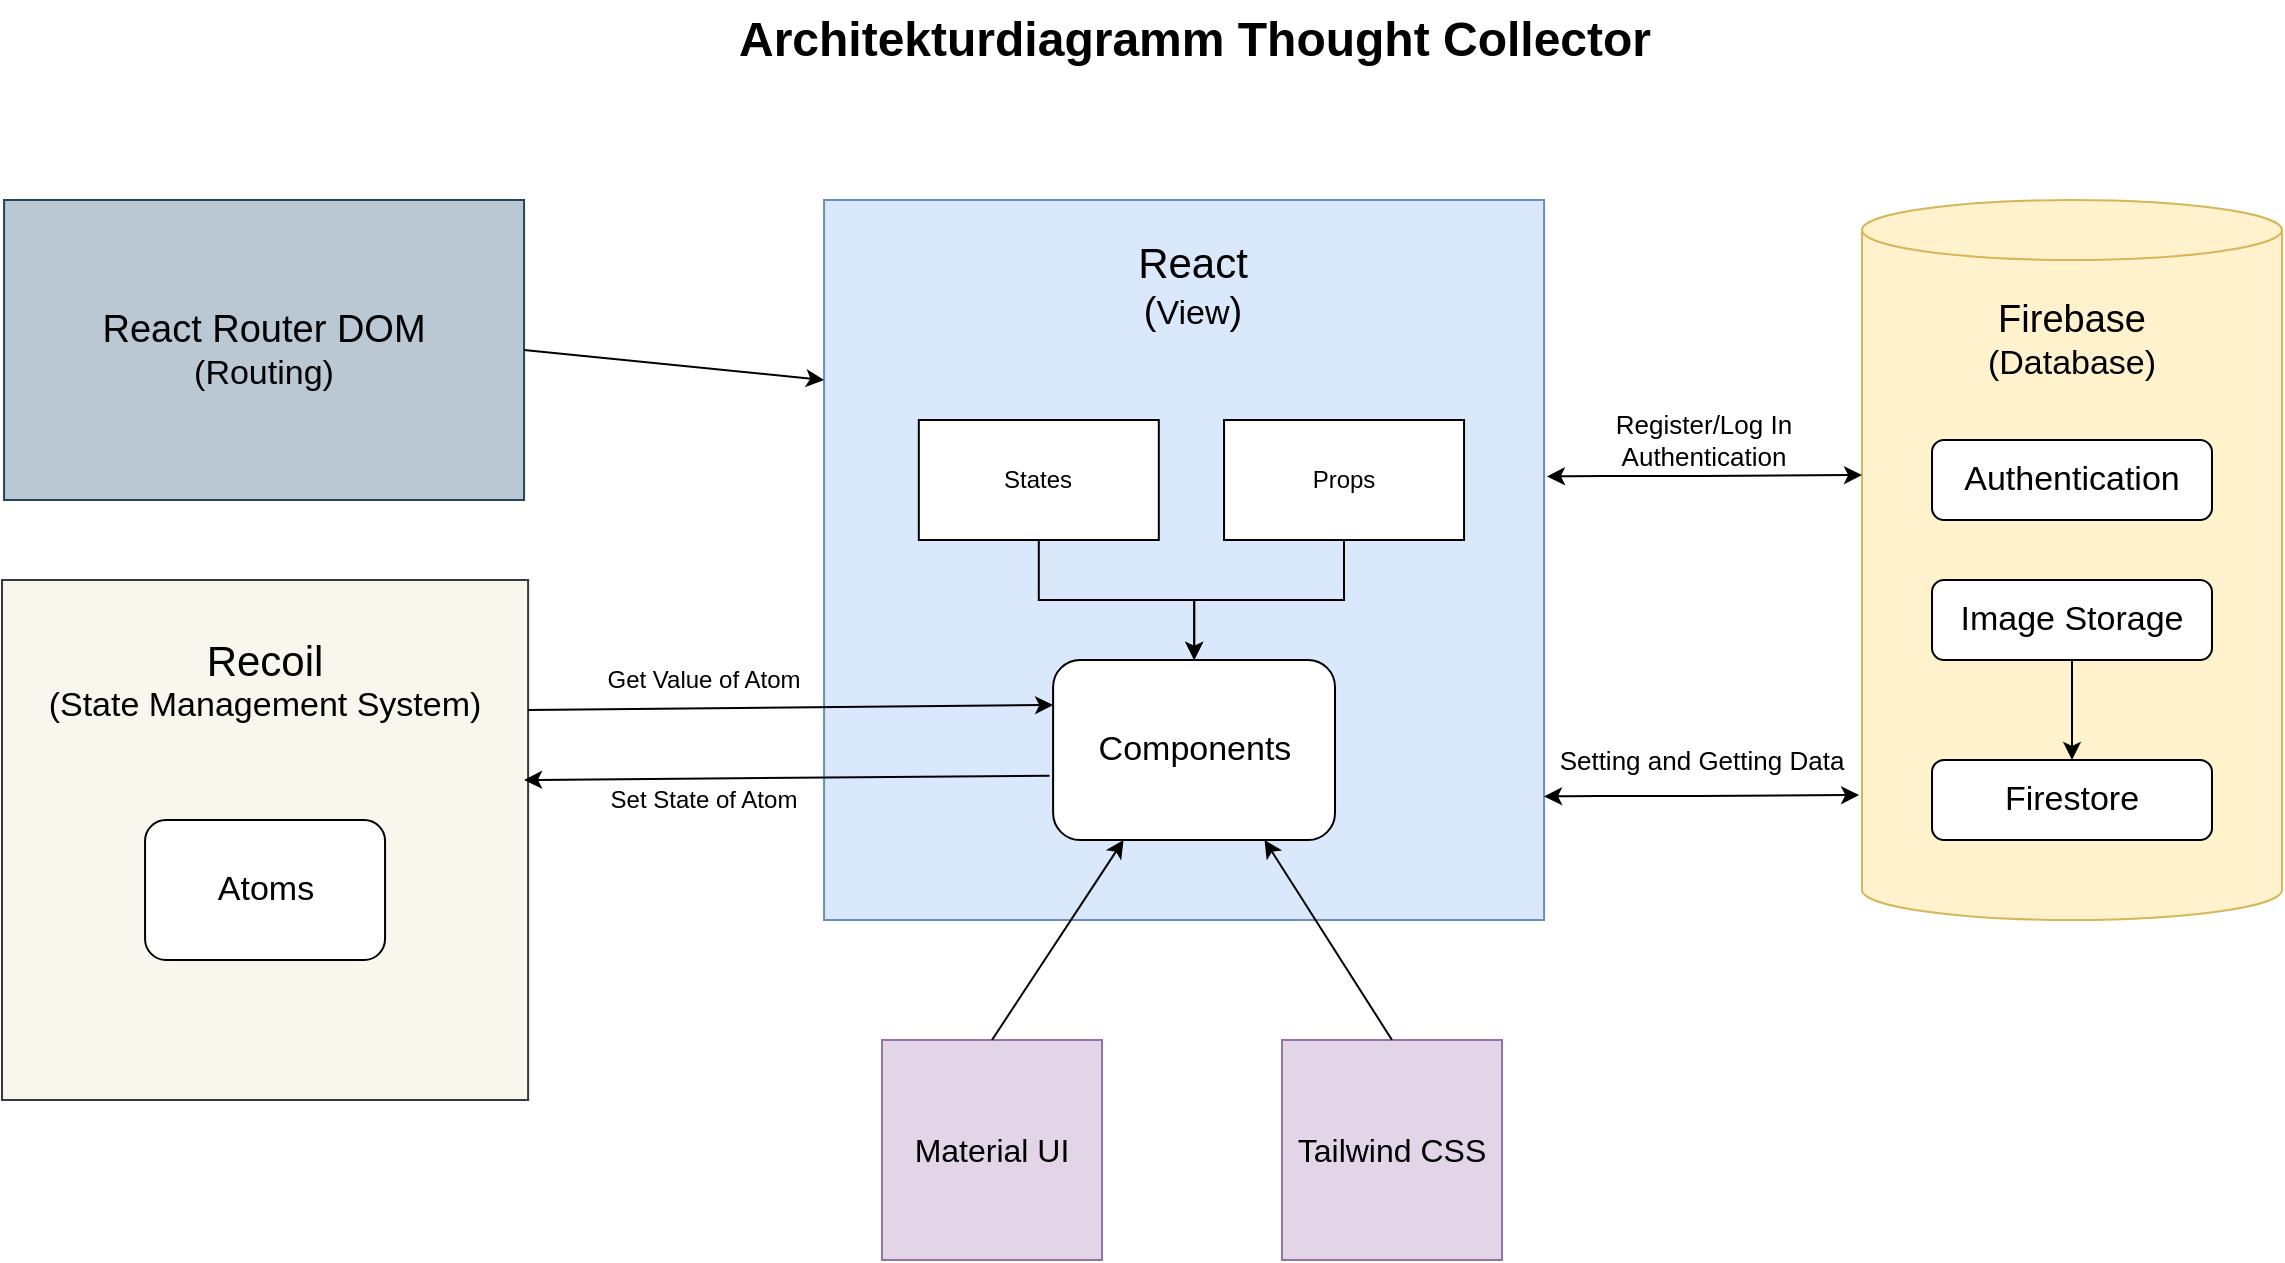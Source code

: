 <mxfile version="14.8.4" type="github">
  <diagram name="Page-1" id="e3a06f82-3646-2815-327d-82caf3d4e204">
    <mxGraphModel dx="1588" dy="901" grid="1" gridSize="10" guides="1" tooltips="1" connect="1" arrows="1" fold="1" page="1" pageScale="1.5" pageWidth="1169" pageHeight="826" background="none" math="0" shadow="0">
      <root>
        <mxCell id="0" style=";html=1;" />
        <mxCell id="1" style=";html=1;" parent="0" />
        <mxCell id="6a7d8f32e03d9370-62" value="Architekturdiagramm Thought Collector" style="text;strokeColor=none;fillColor=none;html=1;fontSize=24;fontStyle=1;verticalAlign=middle;align=center;" parent="1" vertex="1">
          <mxGeometry x="365.53" y="140" width="861" height="40" as="geometry" />
        </mxCell>
        <mxCell id="vIYF7zvxIkphKYh6N7FT-4" value="" style="group" vertex="1" connectable="0" parent="1">
          <mxGeometry x="611.03" y="250" width="370" height="420" as="geometry" />
        </mxCell>
        <mxCell id="vIYF7zvxIkphKYh6N7FT-1" value="" style="whiteSpace=wrap;html=1;aspect=fixed;fillColor=#dae8fc;strokeColor=#6c8ebf;" vertex="1" parent="vIYF7zvxIkphKYh6N7FT-4">
          <mxGeometry y="-10" width="360" height="360" as="geometry" />
        </mxCell>
        <mxCell id="vIYF7zvxIkphKYh6N7FT-2" value="&lt;font&gt;&lt;font style=&quot;font-size: 21px&quot;&gt;React&lt;/font&gt;&lt;br&gt;&lt;span style=&quot;font-size: 19px&quot;&gt;(&lt;/span&gt;&lt;font style=&quot;font-size: 17px&quot;&gt;View&lt;/font&gt;&lt;span style=&quot;font-size: 19px&quot;&gt;)&lt;/span&gt;&lt;br&gt;&lt;br&gt;&lt;/font&gt;" style="text;html=1;strokeColor=none;fillColor=none;align=center;verticalAlign=middle;whiteSpace=wrap;rounded=0;" vertex="1" parent="vIYF7zvxIkphKYh6N7FT-4">
          <mxGeometry x="167.381" y="30" width="35.238" height="20" as="geometry" />
        </mxCell>
        <mxCell id="vIYF7zvxIkphKYh6N7FT-5" value="&lt;font style=&quot;font-size: 17px&quot;&gt;Components&lt;/font&gt;" style="rounded=1;whiteSpace=wrap;html=1;" vertex="1" parent="vIYF7zvxIkphKYh6N7FT-4">
          <mxGeometry x="114.524" y="220" width="140.952" height="90" as="geometry" />
        </mxCell>
        <mxCell id="vIYF7zvxIkphKYh6N7FT-26" value="" style="edgeStyle=orthogonalEdgeStyle;rounded=0;orthogonalLoop=1;jettySize=auto;html=1;" edge="1" parent="vIYF7zvxIkphKYh6N7FT-4" source="vIYF7zvxIkphKYh6N7FT-23" target="vIYF7zvxIkphKYh6N7FT-5">
          <mxGeometry relative="1" as="geometry" />
        </mxCell>
        <mxCell id="vIYF7zvxIkphKYh6N7FT-23" value="States" style="rounded=0;whiteSpace=wrap;html=1;" vertex="1" parent="vIYF7zvxIkphKYh6N7FT-4">
          <mxGeometry x="47.38" y="100" width="120" height="60" as="geometry" />
        </mxCell>
        <mxCell id="vIYF7zvxIkphKYh6N7FT-25" value="" style="edgeStyle=orthogonalEdgeStyle;rounded=0;orthogonalLoop=1;jettySize=auto;html=1;" edge="1" parent="vIYF7zvxIkphKYh6N7FT-4" source="vIYF7zvxIkphKYh6N7FT-24" target="vIYF7zvxIkphKYh6N7FT-5">
          <mxGeometry relative="1" as="geometry" />
        </mxCell>
        <mxCell id="vIYF7zvxIkphKYh6N7FT-24" value="Props" style="rounded=0;whiteSpace=wrap;html=1;" vertex="1" parent="vIYF7zvxIkphKYh6N7FT-4">
          <mxGeometry x="200" y="100" width="120" height="60" as="geometry" />
        </mxCell>
        <mxCell id="vIYF7zvxIkphKYh6N7FT-7" value="&lt;font style=&quot;font-size: 16px&quot;&gt;Material UI&lt;/font&gt;" style="whiteSpace=wrap;html=1;aspect=fixed;fillColor=#e1d5e7;strokeColor=#9673a6;" vertex="1" parent="1">
          <mxGeometry x="640" y="660" width="110" height="110" as="geometry" />
        </mxCell>
        <mxCell id="vIYF7zvxIkphKYh6N7FT-8" value="" style="endArrow=classic;html=1;exitX=0.5;exitY=0;exitDx=0;exitDy=0;entryX=0.25;entryY=1;entryDx=0;entryDy=0;" edge="1" parent="1" source="vIYF7zvxIkphKYh6N7FT-7" target="vIYF7zvxIkphKYh6N7FT-5">
          <mxGeometry width="50" height="50" relative="1" as="geometry">
            <mxPoint x="221.03" y="610" as="sourcePoint" />
            <mxPoint x="791.03" y="490" as="targetPoint" />
          </mxGeometry>
        </mxCell>
        <mxCell id="vIYF7zvxIkphKYh6N7FT-9" value="&lt;font style=&quot;font-size: 16px&quot;&gt;Tailwind CSS&lt;/font&gt;" style="whiteSpace=wrap;html=1;aspect=fixed;fillColor=#e1d5e7;strokeColor=#9673a6;" vertex="1" parent="1">
          <mxGeometry x="840" y="660" width="110" height="110" as="geometry" />
        </mxCell>
        <mxCell id="vIYF7zvxIkphKYh6N7FT-10" value="" style="endArrow=classic;html=1;exitX=0.5;exitY=0;exitDx=0;exitDy=0;entryX=0.75;entryY=1;entryDx=0;entryDy=0;" edge="1" parent="1" source="vIYF7zvxIkphKYh6N7FT-9" target="vIYF7zvxIkphKYh6N7FT-5">
          <mxGeometry width="50" height="50" relative="1" as="geometry">
            <mxPoint x="791.03" y="740" as="sourcePoint" />
            <mxPoint x="821.03" y="490" as="targetPoint" />
          </mxGeometry>
        </mxCell>
        <mxCell id="vIYF7zvxIkphKYh6N7FT-11" value="&lt;font&gt;&lt;span style=&quot;font-size: 19px&quot;&gt;React Router DOM&lt;/span&gt;&lt;br&gt;&lt;font style=&quot;font-size: 17px&quot;&gt;(Routing)&lt;/font&gt;&lt;br&gt;&lt;/font&gt;" style="rounded=0;whiteSpace=wrap;html=1;fillColor=#bac8d3;strokeColor=#23445d;" vertex="1" parent="1">
          <mxGeometry x="201.03" y="240" width="260" height="150" as="geometry" />
        </mxCell>
        <mxCell id="vIYF7zvxIkphKYh6N7FT-12" value="" style="endArrow=classic;html=1;exitX=1;exitY=0.5;exitDx=0;exitDy=0;entryX=0;entryY=0.25;entryDx=0;entryDy=0;" edge="1" parent="1" source="vIYF7zvxIkphKYh6N7FT-11" target="vIYF7zvxIkphKYh6N7FT-1">
          <mxGeometry width="50" height="50" relative="1" as="geometry">
            <mxPoint x="221.03" y="580" as="sourcePoint" />
            <mxPoint x="271.03" y="530" as="targetPoint" />
          </mxGeometry>
        </mxCell>
        <mxCell id="vIYF7zvxIkphKYh6N7FT-15" value="" style="group;fillColor=#f9f7ed;strokeColor=#36393d;container=0;" vertex="1" connectable="0" parent="1">
          <mxGeometry x="200" y="430" width="263.06" height="260" as="geometry" />
        </mxCell>
        <mxCell id="vIYF7zvxIkphKYh6N7FT-16" value="&lt;font style=&quot;font-size: 17px&quot;&gt;Atoms&lt;/font&gt;" style="rounded=1;whiteSpace=wrap;html=1;" vertex="1" parent="1">
          <mxGeometry x="271.53" y="550" width="120" height="70" as="geometry" />
        </mxCell>
        <mxCell id="vIYF7zvxIkphKYh6N7FT-14" value="&lt;font&gt;&lt;span style=&quot;font-size: 21px&quot;&gt;Recoil&lt;br&gt;&lt;/span&gt;&lt;font style=&quot;font-size: 17px&quot;&gt;(State Management System)&lt;/font&gt;&lt;br&gt;&lt;/font&gt;" style="text;html=1;strokeColor=none;fillColor=none;align=center;verticalAlign=middle;whiteSpace=wrap;rounded=0;" vertex="1" parent="1">
          <mxGeometry x="200" y="450" width="263.06" height="60" as="geometry" />
        </mxCell>
        <mxCell id="vIYF7zvxIkphKYh6N7FT-18" value="" style="endArrow=classic;html=1;exitX=1;exitY=0.75;exitDx=0;exitDy=0;entryX=0;entryY=0.25;entryDx=0;entryDy=0;" edge="1" parent="1" source="vIYF7zvxIkphKYh6N7FT-14" target="vIYF7zvxIkphKYh6N7FT-5">
          <mxGeometry width="50" height="50" relative="1" as="geometry">
            <mxPoint x="221.03" y="570" as="sourcePoint" />
            <mxPoint x="271.03" y="520" as="targetPoint" />
          </mxGeometry>
        </mxCell>
        <mxCell id="vIYF7zvxIkphKYh6N7FT-19" value="" style="endArrow=classic;html=1;exitX=-0.013;exitY=0.643;exitDx=0;exitDy=0;exitPerimeter=0;" edge="1" parent="1" source="vIYF7zvxIkphKYh6N7FT-5">
          <mxGeometry width="50" height="50" relative="1" as="geometry">
            <mxPoint x="473.06" y="520" as="sourcePoint" />
            <mxPoint x="461.03" y="530" as="targetPoint" />
          </mxGeometry>
        </mxCell>
        <mxCell id="vIYF7zvxIkphKYh6N7FT-20" value="Set State of Atom" style="text;html=1;strokeColor=none;fillColor=none;align=center;verticalAlign=middle;whiteSpace=wrap;rounded=0;" vertex="1" parent="1">
          <mxGeometry x="491.03" y="530" width="120" height="20" as="geometry" />
        </mxCell>
        <mxCell id="vIYF7zvxIkphKYh6N7FT-21" style="edgeStyle=orthogonalEdgeStyle;rounded=0;orthogonalLoop=1;jettySize=auto;html=1;exitX=0.5;exitY=1;exitDx=0;exitDy=0;" edge="1" parent="1" source="vIYF7zvxIkphKYh6N7FT-20" target="vIYF7zvxIkphKYh6N7FT-20">
          <mxGeometry relative="1" as="geometry" />
        </mxCell>
        <mxCell id="vIYF7zvxIkphKYh6N7FT-22" value="Get Value of Atom" style="text;html=1;strokeColor=none;fillColor=none;align=center;verticalAlign=middle;whiteSpace=wrap;rounded=0;" vertex="1" parent="1">
          <mxGeometry x="491.03" y="470" width="120" height="20" as="geometry" />
        </mxCell>
        <mxCell id="vIYF7zvxIkphKYh6N7FT-27" value="" style="shape=cylinder3;whiteSpace=wrap;html=1;boundedLbl=1;backgroundOutline=1;size=15;fillColor=#fff2cc;strokeColor=#d6b656;" vertex="1" parent="1">
          <mxGeometry x="1130" y="240" width="210" height="360" as="geometry" />
        </mxCell>
        <mxCell id="vIYF7zvxIkphKYh6N7FT-28" value="&lt;font&gt;&lt;span style=&quot;font-size: 19px&quot;&gt;Firebase&lt;/span&gt;&lt;br&gt;&lt;font style=&quot;font-size: 17px&quot;&gt;(Database)&lt;/font&gt;&lt;br&gt;&lt;/font&gt;" style="text;html=1;strokeColor=none;fillColor=none;align=center;verticalAlign=middle;whiteSpace=wrap;rounded=0;" vertex="1" parent="1">
          <mxGeometry x="1195" y="280" width="80" height="60" as="geometry" />
        </mxCell>
        <mxCell id="vIYF7zvxIkphKYh6N7FT-29" value="&lt;font style=&quot;font-size: 17px&quot;&gt;Authentication&lt;/font&gt;" style="rounded=1;whiteSpace=wrap;html=1;" vertex="1" parent="1">
          <mxGeometry x="1165" y="360" width="140" height="40" as="geometry" />
        </mxCell>
        <mxCell id="vIYF7zvxIkphKYh6N7FT-30" value="&lt;font style=&quot;font-size: 17px&quot;&gt;Image Storage&lt;/font&gt;" style="rounded=1;whiteSpace=wrap;html=1;" vertex="1" parent="1">
          <mxGeometry x="1165" y="430" width="140" height="40" as="geometry" />
        </mxCell>
        <mxCell id="vIYF7zvxIkphKYh6N7FT-31" value="&lt;font style=&quot;font-size: 17px&quot;&gt;Firestore&lt;/font&gt;" style="rounded=1;whiteSpace=wrap;html=1;" vertex="1" parent="1">
          <mxGeometry x="1165" y="520" width="140" height="40" as="geometry" />
        </mxCell>
        <mxCell id="vIYF7zvxIkphKYh6N7FT-33" value="" style="endArrow=classic;startArrow=classic;html=1;entryX=0;entryY=0.382;entryDx=0;entryDy=0;entryPerimeter=0;exitX=1.004;exitY=0.384;exitDx=0;exitDy=0;exitPerimeter=0;" edge="1" parent="1" source="vIYF7zvxIkphKYh6N7FT-1" target="vIYF7zvxIkphKYh6N7FT-27">
          <mxGeometry width="50" height="50" relative="1" as="geometry">
            <mxPoint x="980" y="420" as="sourcePoint" />
            <mxPoint x="810" y="520" as="targetPoint" />
            <Array as="points">
              <mxPoint x="990" y="378" />
              <mxPoint x="1040" y="378" />
            </Array>
          </mxGeometry>
        </mxCell>
        <mxCell id="vIYF7zvxIkphKYh6N7FT-34" value="&lt;font style=&quot;font-size: 13px&quot;&gt;Register/Log In Authentication&lt;/font&gt;" style="text;html=1;strokeColor=none;fillColor=none;align=center;verticalAlign=middle;whiteSpace=wrap;rounded=0;" vertex="1" parent="1">
          <mxGeometry x="981.03" y="350" width="140" height="20" as="geometry" />
        </mxCell>
        <mxCell id="vIYF7zvxIkphKYh6N7FT-35" value="" style="endArrow=classic;html=1;exitX=0.5;exitY=1;exitDx=0;exitDy=0;" edge="1" parent="1" source="vIYF7zvxIkphKYh6N7FT-30" target="vIYF7zvxIkphKYh6N7FT-31">
          <mxGeometry width="50" height="50" relative="1" as="geometry">
            <mxPoint x="760" y="570" as="sourcePoint" />
            <mxPoint x="810" y="520" as="targetPoint" />
          </mxGeometry>
        </mxCell>
        <mxCell id="vIYF7zvxIkphKYh6N7FT-36" value="" style="endArrow=classic;startArrow=classic;html=1;entryX=0;entryY=0.382;entryDx=0;entryDy=0;entryPerimeter=0;exitX=1.004;exitY=0.384;exitDx=0;exitDy=0;exitPerimeter=0;" edge="1" parent="1">
          <mxGeometry width="50" height="50" relative="1" as="geometry">
            <mxPoint x="971.03" y="538.24" as="sourcePoint" />
            <mxPoint x="1128.56" y="537.52" as="targetPoint" />
            <Array as="points">
              <mxPoint x="988.56" y="538" />
              <mxPoint x="1038.56" y="538" />
            </Array>
          </mxGeometry>
        </mxCell>
        <mxCell id="vIYF7zvxIkphKYh6N7FT-37" value="&lt;font style=&quot;font-size: 13px&quot;&gt;Setting and Getting Data&lt;/font&gt;" style="text;html=1;strokeColor=none;fillColor=none;align=center;verticalAlign=middle;whiteSpace=wrap;rounded=0;" vertex="1" parent="1">
          <mxGeometry x="969.59" y="510" width="160.41" height="20" as="geometry" />
        </mxCell>
      </root>
    </mxGraphModel>
  </diagram>
</mxfile>

